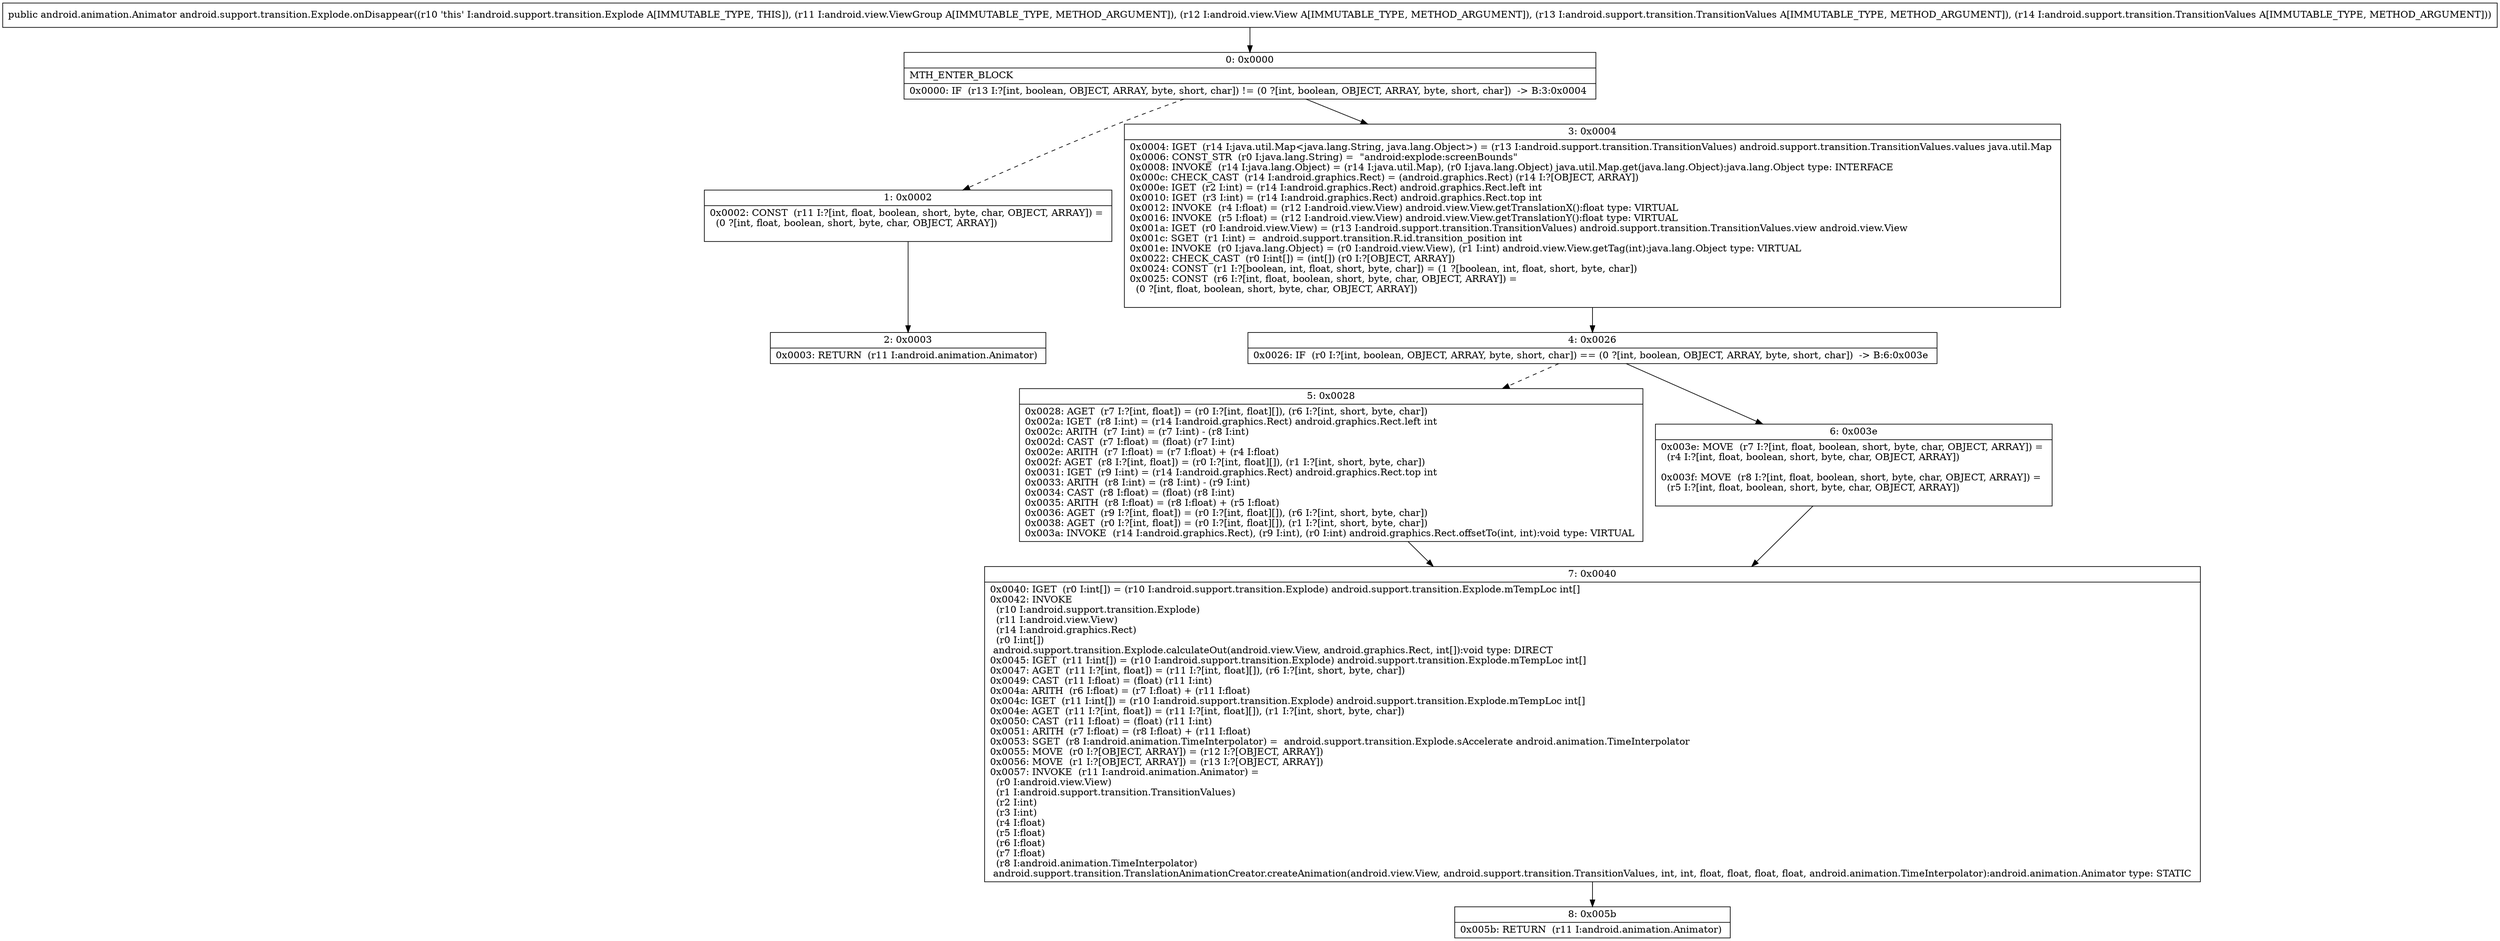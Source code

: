 digraph "CFG forandroid.support.transition.Explode.onDisappear(Landroid\/view\/ViewGroup;Landroid\/view\/View;Landroid\/support\/transition\/TransitionValues;Landroid\/support\/transition\/TransitionValues;)Landroid\/animation\/Animator;" {
Node_0 [shape=record,label="{0\:\ 0x0000|MTH_ENTER_BLOCK\l|0x0000: IF  (r13 I:?[int, boolean, OBJECT, ARRAY, byte, short, char]) != (0 ?[int, boolean, OBJECT, ARRAY, byte, short, char])  \-\> B:3:0x0004 \l}"];
Node_1 [shape=record,label="{1\:\ 0x0002|0x0002: CONST  (r11 I:?[int, float, boolean, short, byte, char, OBJECT, ARRAY]) = \l  (0 ?[int, float, boolean, short, byte, char, OBJECT, ARRAY])\l \l}"];
Node_2 [shape=record,label="{2\:\ 0x0003|0x0003: RETURN  (r11 I:android.animation.Animator) \l}"];
Node_3 [shape=record,label="{3\:\ 0x0004|0x0004: IGET  (r14 I:java.util.Map\<java.lang.String, java.lang.Object\>) = (r13 I:android.support.transition.TransitionValues) android.support.transition.TransitionValues.values java.util.Map \l0x0006: CONST_STR  (r0 I:java.lang.String) =  \"android:explode:screenBounds\" \l0x0008: INVOKE  (r14 I:java.lang.Object) = (r14 I:java.util.Map), (r0 I:java.lang.Object) java.util.Map.get(java.lang.Object):java.lang.Object type: INTERFACE \l0x000c: CHECK_CAST  (r14 I:android.graphics.Rect) = (android.graphics.Rect) (r14 I:?[OBJECT, ARRAY]) \l0x000e: IGET  (r2 I:int) = (r14 I:android.graphics.Rect) android.graphics.Rect.left int \l0x0010: IGET  (r3 I:int) = (r14 I:android.graphics.Rect) android.graphics.Rect.top int \l0x0012: INVOKE  (r4 I:float) = (r12 I:android.view.View) android.view.View.getTranslationX():float type: VIRTUAL \l0x0016: INVOKE  (r5 I:float) = (r12 I:android.view.View) android.view.View.getTranslationY():float type: VIRTUAL \l0x001a: IGET  (r0 I:android.view.View) = (r13 I:android.support.transition.TransitionValues) android.support.transition.TransitionValues.view android.view.View \l0x001c: SGET  (r1 I:int) =  android.support.transition.R.id.transition_position int \l0x001e: INVOKE  (r0 I:java.lang.Object) = (r0 I:android.view.View), (r1 I:int) android.view.View.getTag(int):java.lang.Object type: VIRTUAL \l0x0022: CHECK_CAST  (r0 I:int[]) = (int[]) (r0 I:?[OBJECT, ARRAY]) \l0x0024: CONST  (r1 I:?[boolean, int, float, short, byte, char]) = (1 ?[boolean, int, float, short, byte, char]) \l0x0025: CONST  (r6 I:?[int, float, boolean, short, byte, char, OBJECT, ARRAY]) = \l  (0 ?[int, float, boolean, short, byte, char, OBJECT, ARRAY])\l \l}"];
Node_4 [shape=record,label="{4\:\ 0x0026|0x0026: IF  (r0 I:?[int, boolean, OBJECT, ARRAY, byte, short, char]) == (0 ?[int, boolean, OBJECT, ARRAY, byte, short, char])  \-\> B:6:0x003e \l}"];
Node_5 [shape=record,label="{5\:\ 0x0028|0x0028: AGET  (r7 I:?[int, float]) = (r0 I:?[int, float][]), (r6 I:?[int, short, byte, char]) \l0x002a: IGET  (r8 I:int) = (r14 I:android.graphics.Rect) android.graphics.Rect.left int \l0x002c: ARITH  (r7 I:int) = (r7 I:int) \- (r8 I:int) \l0x002d: CAST  (r7 I:float) = (float) (r7 I:int) \l0x002e: ARITH  (r7 I:float) = (r7 I:float) + (r4 I:float) \l0x002f: AGET  (r8 I:?[int, float]) = (r0 I:?[int, float][]), (r1 I:?[int, short, byte, char]) \l0x0031: IGET  (r9 I:int) = (r14 I:android.graphics.Rect) android.graphics.Rect.top int \l0x0033: ARITH  (r8 I:int) = (r8 I:int) \- (r9 I:int) \l0x0034: CAST  (r8 I:float) = (float) (r8 I:int) \l0x0035: ARITH  (r8 I:float) = (r8 I:float) + (r5 I:float) \l0x0036: AGET  (r9 I:?[int, float]) = (r0 I:?[int, float][]), (r6 I:?[int, short, byte, char]) \l0x0038: AGET  (r0 I:?[int, float]) = (r0 I:?[int, float][]), (r1 I:?[int, short, byte, char]) \l0x003a: INVOKE  (r14 I:android.graphics.Rect), (r9 I:int), (r0 I:int) android.graphics.Rect.offsetTo(int, int):void type: VIRTUAL \l}"];
Node_6 [shape=record,label="{6\:\ 0x003e|0x003e: MOVE  (r7 I:?[int, float, boolean, short, byte, char, OBJECT, ARRAY]) = \l  (r4 I:?[int, float, boolean, short, byte, char, OBJECT, ARRAY])\l \l0x003f: MOVE  (r8 I:?[int, float, boolean, short, byte, char, OBJECT, ARRAY]) = \l  (r5 I:?[int, float, boolean, short, byte, char, OBJECT, ARRAY])\l \l}"];
Node_7 [shape=record,label="{7\:\ 0x0040|0x0040: IGET  (r0 I:int[]) = (r10 I:android.support.transition.Explode) android.support.transition.Explode.mTempLoc int[] \l0x0042: INVOKE  \l  (r10 I:android.support.transition.Explode)\l  (r11 I:android.view.View)\l  (r14 I:android.graphics.Rect)\l  (r0 I:int[])\l android.support.transition.Explode.calculateOut(android.view.View, android.graphics.Rect, int[]):void type: DIRECT \l0x0045: IGET  (r11 I:int[]) = (r10 I:android.support.transition.Explode) android.support.transition.Explode.mTempLoc int[] \l0x0047: AGET  (r11 I:?[int, float]) = (r11 I:?[int, float][]), (r6 I:?[int, short, byte, char]) \l0x0049: CAST  (r11 I:float) = (float) (r11 I:int) \l0x004a: ARITH  (r6 I:float) = (r7 I:float) + (r11 I:float) \l0x004c: IGET  (r11 I:int[]) = (r10 I:android.support.transition.Explode) android.support.transition.Explode.mTempLoc int[] \l0x004e: AGET  (r11 I:?[int, float]) = (r11 I:?[int, float][]), (r1 I:?[int, short, byte, char]) \l0x0050: CAST  (r11 I:float) = (float) (r11 I:int) \l0x0051: ARITH  (r7 I:float) = (r8 I:float) + (r11 I:float) \l0x0053: SGET  (r8 I:android.animation.TimeInterpolator) =  android.support.transition.Explode.sAccelerate android.animation.TimeInterpolator \l0x0055: MOVE  (r0 I:?[OBJECT, ARRAY]) = (r12 I:?[OBJECT, ARRAY]) \l0x0056: MOVE  (r1 I:?[OBJECT, ARRAY]) = (r13 I:?[OBJECT, ARRAY]) \l0x0057: INVOKE  (r11 I:android.animation.Animator) = \l  (r0 I:android.view.View)\l  (r1 I:android.support.transition.TransitionValues)\l  (r2 I:int)\l  (r3 I:int)\l  (r4 I:float)\l  (r5 I:float)\l  (r6 I:float)\l  (r7 I:float)\l  (r8 I:android.animation.TimeInterpolator)\l android.support.transition.TranslationAnimationCreator.createAnimation(android.view.View, android.support.transition.TransitionValues, int, int, float, float, float, float, android.animation.TimeInterpolator):android.animation.Animator type: STATIC \l}"];
Node_8 [shape=record,label="{8\:\ 0x005b|0x005b: RETURN  (r11 I:android.animation.Animator) \l}"];
MethodNode[shape=record,label="{public android.animation.Animator android.support.transition.Explode.onDisappear((r10 'this' I:android.support.transition.Explode A[IMMUTABLE_TYPE, THIS]), (r11 I:android.view.ViewGroup A[IMMUTABLE_TYPE, METHOD_ARGUMENT]), (r12 I:android.view.View A[IMMUTABLE_TYPE, METHOD_ARGUMENT]), (r13 I:android.support.transition.TransitionValues A[IMMUTABLE_TYPE, METHOD_ARGUMENT]), (r14 I:android.support.transition.TransitionValues A[IMMUTABLE_TYPE, METHOD_ARGUMENT])) }"];
MethodNode -> Node_0;
Node_0 -> Node_1[style=dashed];
Node_0 -> Node_3;
Node_1 -> Node_2;
Node_3 -> Node_4;
Node_4 -> Node_5[style=dashed];
Node_4 -> Node_6;
Node_5 -> Node_7;
Node_6 -> Node_7;
Node_7 -> Node_8;
}

